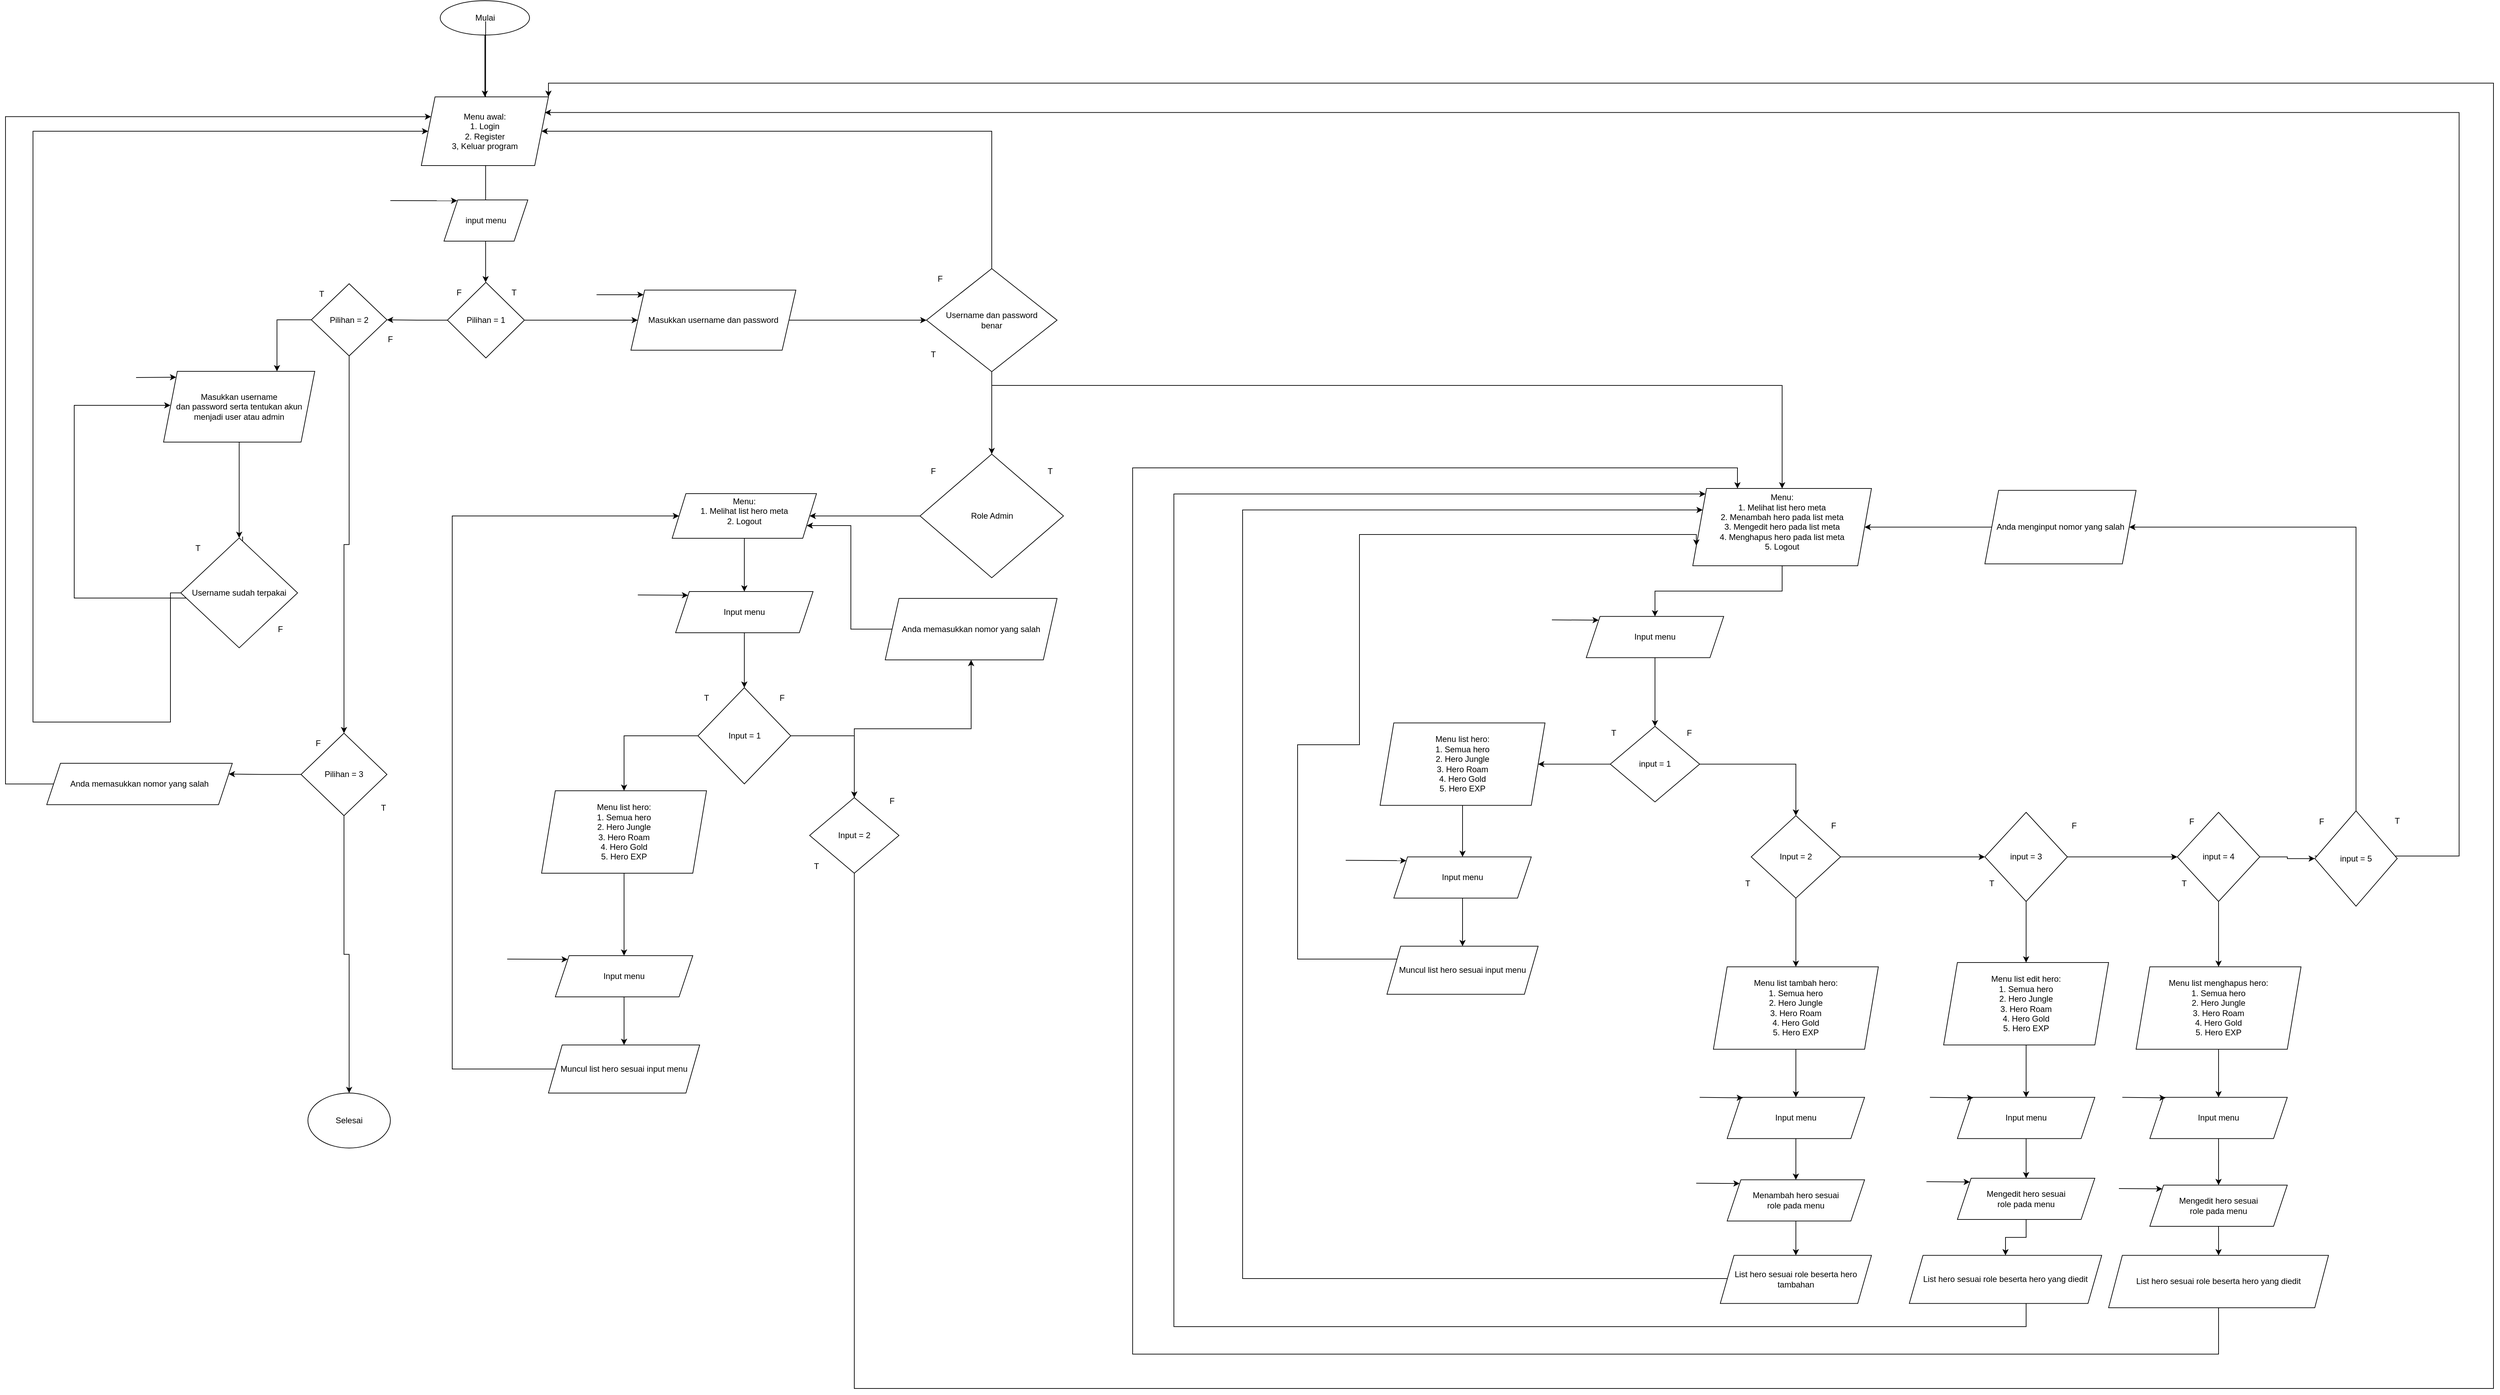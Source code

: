 <mxfile version="24.7.17">
  <diagram id="C5RBs43oDa-KdzZeNtuy" name="Page-1">
    <mxGraphModel dx="2421" dy="932" grid="1" gridSize="10" guides="1" tooltips="1" connect="1" arrows="1" fold="1" page="1" pageScale="1" pageWidth="827" pageHeight="1169" math="0" shadow="0">
      <root>
        <mxCell id="WIyWlLk6GJQsqaUBKTNV-0" />
        <mxCell id="WIyWlLk6GJQsqaUBKTNV-1" parent="WIyWlLk6GJQsqaUBKTNV-0" />
        <mxCell id="SujRIby61cQIM5RwpC2A-5" style="edgeStyle=orthogonalEdgeStyle;rounded=0;orthogonalLoop=1;jettySize=auto;html=1;entryX=0.5;entryY=0;entryDx=0;entryDy=0;" parent="WIyWlLk6GJQsqaUBKTNV-1" source="SujRIby61cQIM5RwpC2A-1" target="SujRIby61cQIM5RwpC2A-3" edge="1">
          <mxGeometry relative="1" as="geometry" />
        </mxCell>
        <mxCell id="SujRIby61cQIM5RwpC2A-1" value="Mulai" style="ellipse;whiteSpace=wrap;html=1;" parent="WIyWlLk6GJQsqaUBKTNV-1" vertex="1">
          <mxGeometry x="-37.5" y="10" width="130" height="50" as="geometry" />
        </mxCell>
        <mxCell id="SujRIby61cQIM5RwpC2A-10" style="edgeStyle=orthogonalEdgeStyle;rounded=0;orthogonalLoop=1;jettySize=auto;html=1;entryX=0.5;entryY=0;entryDx=0;entryDy=0;" parent="WIyWlLk6GJQsqaUBKTNV-1" edge="1">
          <mxGeometry relative="1" as="geometry">
            <mxPoint x="28.58" y="40" as="sourcePoint" />
            <mxPoint x="28.58" y="420" as="targetPoint" />
          </mxGeometry>
        </mxCell>
        <mxCell id="SujRIby61cQIM5RwpC2A-3" value="&lt;div&gt;&lt;span style=&quot;background-color: initial;&quot;&gt;Menu awal:&lt;/span&gt;&lt;br&gt;&lt;/div&gt;&lt;div&gt;1. Login&lt;/div&gt;&lt;div&gt;2. Register&lt;/div&gt;&lt;div&gt;3, Keluar program&lt;/div&gt;" style="shape=parallelogram;perimeter=parallelogramPerimeter;whiteSpace=wrap;html=1;fixedSize=1;" parent="WIyWlLk6GJQsqaUBKTNV-1" vertex="1">
          <mxGeometry x="-65" y="150" width="185" height="100" as="geometry" />
        </mxCell>
        <mxCell id="SujRIby61cQIM5RwpC2A-16" value="input menu" style="shape=parallelogram;perimeter=parallelogramPerimeter;whiteSpace=wrap;html=1;fixedSize=1;" parent="WIyWlLk6GJQsqaUBKTNV-1" vertex="1">
          <mxGeometry x="-32" y="300" width="122" height="60" as="geometry" />
        </mxCell>
        <mxCell id="SujRIby61cQIM5RwpC2A-17" value="" style="endArrow=classic;html=1;rounded=0;entryX=0.158;entryY=0.019;entryDx=0;entryDy=0;entryPerimeter=0;" parent="WIyWlLk6GJQsqaUBKTNV-1" target="SujRIby61cQIM5RwpC2A-16" edge="1">
          <mxGeometry width="50" height="50" relative="1" as="geometry">
            <mxPoint x="-110" y="301" as="sourcePoint" />
            <mxPoint x="-40" y="280" as="targetPoint" />
          </mxGeometry>
        </mxCell>
        <mxCell id="znclABgi2BFPKexRemwQ-11" style="edgeStyle=orthogonalEdgeStyle;rounded=0;orthogonalLoop=1;jettySize=auto;html=1;exitX=0;exitY=0.5;exitDx=0;exitDy=0;" parent="WIyWlLk6GJQsqaUBKTNV-1" source="SujRIby61cQIM5RwpC2A-18" target="SujRIby61cQIM5RwpC2A-21" edge="1">
          <mxGeometry relative="1" as="geometry" />
        </mxCell>
        <mxCell id="znclABgi2BFPKexRemwQ-14" style="edgeStyle=orthogonalEdgeStyle;rounded=0;orthogonalLoop=1;jettySize=auto;html=1;" parent="WIyWlLk6GJQsqaUBKTNV-1" source="SujRIby61cQIM5RwpC2A-18" target="znclABgi2BFPKexRemwQ-13" edge="1">
          <mxGeometry relative="1" as="geometry" />
        </mxCell>
        <mxCell id="SujRIby61cQIM5RwpC2A-18" value="Pilihan = 1" style="rhombus;whiteSpace=wrap;html=1;" parent="WIyWlLk6GJQsqaUBKTNV-1" vertex="1">
          <mxGeometry x="-27" y="420" width="112" height="110" as="geometry" />
        </mxCell>
        <mxCell id="SujRIby61cQIM5RwpC2A-19" value="T" style="text;html=1;align=center;verticalAlign=middle;whiteSpace=wrap;rounded=0;" parent="WIyWlLk6GJQsqaUBKTNV-1" vertex="1">
          <mxGeometry x="40" y="420" width="60" height="30" as="geometry" />
        </mxCell>
        <mxCell id="SujRIby61cQIM5RwpC2A-20" value="F" style="text;html=1;align=center;verticalAlign=middle;whiteSpace=wrap;rounded=0;" parent="WIyWlLk6GJQsqaUBKTNV-1" vertex="1">
          <mxGeometry x="-40" y="420" width="60" height="30" as="geometry" />
        </mxCell>
        <mxCell id="znclABgi2BFPKexRemwQ-156" style="edgeStyle=orthogonalEdgeStyle;rounded=0;orthogonalLoop=1;jettySize=auto;html=1;" parent="WIyWlLk6GJQsqaUBKTNV-1" source="f06vRgXJLZa4It2unBZa-2" target="znclABgi2BFPKexRemwQ-155" edge="1">
          <mxGeometry relative="1" as="geometry" />
        </mxCell>
        <mxCell id="f06vRgXJLZa4It2unBZa-3" style="edgeStyle=orthogonalEdgeStyle;rounded=0;orthogonalLoop=1;jettySize=auto;html=1;exitX=0;exitY=0.5;exitDx=0;exitDy=0;entryX=0.75;entryY=0;entryDx=0;entryDy=0;" parent="WIyWlLk6GJQsqaUBKTNV-1" source="SujRIby61cQIM5RwpC2A-21" target="SujRIby61cQIM5RwpC2A-24" edge="1">
          <mxGeometry relative="1" as="geometry" />
        </mxCell>
        <mxCell id="SujRIby61cQIM5RwpC2A-21" value="Pilihan = 2" style="rhombus;whiteSpace=wrap;html=1;" parent="WIyWlLk6GJQsqaUBKTNV-1" vertex="1">
          <mxGeometry x="-225" y="422" width="110" height="105" as="geometry" />
        </mxCell>
        <mxCell id="znclABgi2BFPKexRemwQ-55" style="edgeStyle=orthogonalEdgeStyle;rounded=0;orthogonalLoop=1;jettySize=auto;html=1;" parent="WIyWlLk6GJQsqaUBKTNV-1" source="SujRIby61cQIM5RwpC2A-24" target="znclABgi2BFPKexRemwQ-54" edge="1">
          <mxGeometry relative="1" as="geometry" />
        </mxCell>
        <mxCell id="SujRIby61cQIM5RwpC2A-24" value="Masukkan username&lt;div&gt;dan password serta tentukan akun menjadi user atau admin&lt;/div&gt;" style="shape=parallelogram;perimeter=parallelogramPerimeter;whiteSpace=wrap;html=1;fixedSize=1;" parent="WIyWlLk6GJQsqaUBKTNV-1" vertex="1">
          <mxGeometry x="-440" y="549.5" width="220" height="103" as="geometry" />
        </mxCell>
        <mxCell id="znclABgi2BFPKexRemwQ-1" value="" style="endArrow=classic;html=1;rounded=0;entryX=0;entryY=0;entryDx=0;entryDy=0;" parent="WIyWlLk6GJQsqaUBKTNV-1" target="SujRIby61cQIM5RwpC2A-24" edge="1">
          <mxGeometry width="50" height="50" relative="1" as="geometry">
            <mxPoint x="-480" y="558.5" as="sourcePoint" />
            <mxPoint x="-430" y="519.5" as="targetPoint" />
            <Array as="points" />
          </mxGeometry>
        </mxCell>
        <mxCell id="znclABgi2BFPKexRemwQ-23" style="edgeStyle=orthogonalEdgeStyle;rounded=0;orthogonalLoop=1;jettySize=auto;html=1;exitX=1;exitY=0.5;exitDx=0;exitDy=0;" parent="WIyWlLk6GJQsqaUBKTNV-1" source="znclABgi2BFPKexRemwQ-13" target="znclABgi2BFPKexRemwQ-22" edge="1">
          <mxGeometry relative="1" as="geometry">
            <mxPoint x="590.0" y="474.778" as="targetPoint" />
          </mxGeometry>
        </mxCell>
        <mxCell id="znclABgi2BFPKexRemwQ-13" value="Masukkan username dan password" style="shape=parallelogram;perimeter=parallelogramPerimeter;whiteSpace=wrap;html=1;fixedSize=1;" parent="WIyWlLk6GJQsqaUBKTNV-1" vertex="1">
          <mxGeometry x="240" y="431.25" width="240" height="87.5" as="geometry" />
        </mxCell>
        <mxCell id="znclABgi2BFPKexRemwQ-15" value="" style="endArrow=classic;html=1;rounded=0;entryX=0;entryY=0;entryDx=0;entryDy=0;" parent="WIyWlLk6GJQsqaUBKTNV-1" target="znclABgi2BFPKexRemwQ-13" edge="1">
          <mxGeometry width="50" height="50" relative="1" as="geometry">
            <mxPoint x="190" y="438" as="sourcePoint" />
            <mxPoint x="150" y="390" as="targetPoint" />
          </mxGeometry>
        </mxCell>
        <mxCell id="znclABgi2BFPKexRemwQ-26" style="edgeStyle=orthogonalEdgeStyle;rounded=0;orthogonalLoop=1;jettySize=auto;html=1;entryX=1;entryY=0.5;entryDx=0;entryDy=0;" parent="WIyWlLk6GJQsqaUBKTNV-1" source="znclABgi2BFPKexRemwQ-22" target="SujRIby61cQIM5RwpC2A-3" edge="1">
          <mxGeometry relative="1" as="geometry">
            <Array as="points">
              <mxPoint x="765" y="200" />
            </Array>
          </mxGeometry>
        </mxCell>
        <mxCell id="znclABgi2BFPKexRemwQ-28" style="edgeStyle=orthogonalEdgeStyle;rounded=0;orthogonalLoop=1;jettySize=auto;html=1;exitX=0.5;exitY=1;exitDx=0;exitDy=0;" parent="WIyWlLk6GJQsqaUBKTNV-1" source="znclABgi2BFPKexRemwQ-22" target="znclABgi2BFPKexRemwQ-27" edge="1">
          <mxGeometry relative="1" as="geometry" />
        </mxCell>
        <mxCell id="znclABgi2BFPKexRemwQ-22" value="Username dan password&lt;div&gt;benar&lt;/div&gt;" style="rhombus;whiteSpace=wrap;html=1;" parent="WIyWlLk6GJQsqaUBKTNV-1" vertex="1">
          <mxGeometry x="670" y="400" width="190" height="150" as="geometry" />
        </mxCell>
        <mxCell id="znclABgi2BFPKexRemwQ-24" value="T" style="text;html=1;align=center;verticalAlign=middle;whiteSpace=wrap;rounded=0;" parent="WIyWlLk6GJQsqaUBKTNV-1" vertex="1">
          <mxGeometry x="650" y="510" width="60" height="30" as="geometry" />
        </mxCell>
        <mxCell id="znclABgi2BFPKexRemwQ-25" value="F" style="text;html=1;align=center;verticalAlign=middle;whiteSpace=wrap;rounded=0;" parent="WIyWlLk6GJQsqaUBKTNV-1" vertex="1">
          <mxGeometry x="660" y="400" width="60" height="30" as="geometry" />
        </mxCell>
        <mxCell id="znclABgi2BFPKexRemwQ-32" style="edgeStyle=orthogonalEdgeStyle;rounded=0;orthogonalLoop=1;jettySize=auto;html=1;exitX=0;exitY=0.5;exitDx=0;exitDy=0;entryX=1;entryY=0.5;entryDx=0;entryDy=0;" parent="WIyWlLk6GJQsqaUBKTNV-1" source="znclABgi2BFPKexRemwQ-27" target="znclABgi2BFPKexRemwQ-31" edge="1">
          <mxGeometry relative="1" as="geometry" />
        </mxCell>
        <mxCell id="znclABgi2BFPKexRemwQ-108" style="edgeStyle=orthogonalEdgeStyle;rounded=0;orthogonalLoop=1;jettySize=auto;html=1;entryX=0.5;entryY=0;entryDx=0;entryDy=0;" parent="WIyWlLk6GJQsqaUBKTNV-1" source="znclABgi2BFPKexRemwQ-27" target="znclABgi2BFPKexRemwQ-68" edge="1">
          <mxGeometry relative="1" as="geometry">
            <Array as="points">
              <mxPoint x="870" y="570" />
              <mxPoint x="1565" y="570" />
            </Array>
          </mxGeometry>
        </mxCell>
        <mxCell id="znclABgi2BFPKexRemwQ-27" value="Role Admin" style="rhombus;whiteSpace=wrap;html=1;" parent="WIyWlLk6GJQsqaUBKTNV-1" vertex="1">
          <mxGeometry x="660.63" y="670" width="208.75" height="180" as="geometry" />
        </mxCell>
        <mxCell id="znclABgi2BFPKexRemwQ-29" value="T" style="text;html=1;align=center;verticalAlign=middle;whiteSpace=wrap;rounded=0;" parent="WIyWlLk6GJQsqaUBKTNV-1" vertex="1">
          <mxGeometry x="820" y="680" width="60" height="30" as="geometry" />
        </mxCell>
        <mxCell id="znclABgi2BFPKexRemwQ-30" value="F" style="text;html=1;align=center;verticalAlign=middle;whiteSpace=wrap;rounded=0;" parent="WIyWlLk6GJQsqaUBKTNV-1" vertex="1">
          <mxGeometry x="650" y="680" width="60" height="30" as="geometry" />
        </mxCell>
        <mxCell id="znclABgi2BFPKexRemwQ-34" style="edgeStyle=orthogonalEdgeStyle;rounded=0;orthogonalLoop=1;jettySize=auto;html=1;exitX=0.5;exitY=1;exitDx=0;exitDy=0;entryX=0.5;entryY=0;entryDx=0;entryDy=0;" parent="WIyWlLk6GJQsqaUBKTNV-1" source="znclABgi2BFPKexRemwQ-31" target="znclABgi2BFPKexRemwQ-33" edge="1">
          <mxGeometry relative="1" as="geometry" />
        </mxCell>
        <mxCell id="znclABgi2BFPKexRemwQ-31" value="Menu:&lt;div&gt;1. Melihat list hero meta&lt;/div&gt;&lt;div&gt;2. Logout&lt;/div&gt;&lt;div&gt;&lt;br&gt;&lt;/div&gt;" style="shape=parallelogram;perimeter=parallelogramPerimeter;whiteSpace=wrap;html=1;fixedSize=1;" parent="WIyWlLk6GJQsqaUBKTNV-1" vertex="1">
          <mxGeometry x="300" y="727.5" width="210" height="65" as="geometry" />
        </mxCell>
        <mxCell id="znclABgi2BFPKexRemwQ-38" style="edgeStyle=orthogonalEdgeStyle;rounded=0;orthogonalLoop=1;jettySize=auto;html=1;exitX=0.5;exitY=1;exitDx=0;exitDy=0;entryX=0.5;entryY=0;entryDx=0;entryDy=0;" parent="WIyWlLk6GJQsqaUBKTNV-1" source="znclABgi2BFPKexRemwQ-33" target="znclABgi2BFPKexRemwQ-37" edge="1">
          <mxGeometry relative="1" as="geometry" />
        </mxCell>
        <mxCell id="znclABgi2BFPKexRemwQ-33" value="Input menu" style="shape=parallelogram;perimeter=parallelogramPerimeter;whiteSpace=wrap;html=1;fixedSize=1;" parent="WIyWlLk6GJQsqaUBKTNV-1" vertex="1">
          <mxGeometry x="305" y="870" width="200" height="60" as="geometry" />
        </mxCell>
        <mxCell id="znclABgi2BFPKexRemwQ-35" style="edgeStyle=orthogonalEdgeStyle;rounded=0;orthogonalLoop=1;jettySize=auto;html=1;exitX=0.5;exitY=1;exitDx=0;exitDy=0;" parent="WIyWlLk6GJQsqaUBKTNV-1" source="znclABgi2BFPKexRemwQ-31" target="znclABgi2BFPKexRemwQ-31" edge="1">
          <mxGeometry relative="1" as="geometry" />
        </mxCell>
        <mxCell id="znclABgi2BFPKexRemwQ-36" value="" style="endArrow=classic;html=1;rounded=0;entryX=0;entryY=0;entryDx=0;entryDy=0;" parent="WIyWlLk6GJQsqaUBKTNV-1" target="znclABgi2BFPKexRemwQ-33" edge="1">
          <mxGeometry width="50" height="50" relative="1" as="geometry">
            <mxPoint x="250" y="875" as="sourcePoint" />
            <mxPoint x="200" y="870" as="targetPoint" />
          </mxGeometry>
        </mxCell>
        <mxCell id="znclABgi2BFPKexRemwQ-40" style="edgeStyle=orthogonalEdgeStyle;rounded=0;orthogonalLoop=1;jettySize=auto;html=1;exitX=0;exitY=0.5;exitDx=0;exitDy=0;entryX=0.5;entryY=0;entryDx=0;entryDy=0;" parent="WIyWlLk6GJQsqaUBKTNV-1" source="znclABgi2BFPKexRemwQ-37" target="znclABgi2BFPKexRemwQ-39" edge="1">
          <mxGeometry relative="1" as="geometry" />
        </mxCell>
        <mxCell id="znclABgi2BFPKexRemwQ-51" style="edgeStyle=orthogonalEdgeStyle;rounded=0;orthogonalLoop=1;jettySize=auto;html=1;" parent="WIyWlLk6GJQsqaUBKTNV-1" source="znclABgi2BFPKexRemwQ-37" target="znclABgi2BFPKexRemwQ-50" edge="1">
          <mxGeometry relative="1" as="geometry" />
        </mxCell>
        <mxCell id="znclABgi2BFPKexRemwQ-37" value="Input = 1" style="rhombus;whiteSpace=wrap;html=1;" parent="WIyWlLk6GJQsqaUBKTNV-1" vertex="1">
          <mxGeometry x="337.5" y="1010" width="135" height="140" as="geometry" />
        </mxCell>
        <mxCell id="znclABgi2BFPKexRemwQ-43" style="edgeStyle=orthogonalEdgeStyle;rounded=0;orthogonalLoop=1;jettySize=auto;html=1;entryX=0.5;entryY=0;entryDx=0;entryDy=0;" parent="WIyWlLk6GJQsqaUBKTNV-1" source="znclABgi2BFPKexRemwQ-39" target="znclABgi2BFPKexRemwQ-41" edge="1">
          <mxGeometry relative="1" as="geometry" />
        </mxCell>
        <mxCell id="znclABgi2BFPKexRemwQ-39" value="Menu list hero:&lt;br&gt;1. Semua hero&lt;div&gt;2. Hero Jungle&lt;/div&gt;&lt;div&gt;3. Hero Roam&lt;/div&gt;&lt;div&gt;4. Hero Gold&lt;/div&gt;&lt;div&gt;5. Hero EXP&lt;/div&gt;" style="shape=parallelogram;perimeter=parallelogramPerimeter;whiteSpace=wrap;html=1;fixedSize=1;" parent="WIyWlLk6GJQsqaUBKTNV-1" vertex="1">
          <mxGeometry x="110" y="1160" width="240" height="120" as="geometry" />
        </mxCell>
        <mxCell id="znclABgi2BFPKexRemwQ-45" style="edgeStyle=orthogonalEdgeStyle;rounded=0;orthogonalLoop=1;jettySize=auto;html=1;entryX=0.5;entryY=0;entryDx=0;entryDy=0;" parent="WIyWlLk6GJQsqaUBKTNV-1" source="znclABgi2BFPKexRemwQ-41" target="znclABgi2BFPKexRemwQ-44" edge="1">
          <mxGeometry relative="1" as="geometry" />
        </mxCell>
        <mxCell id="znclABgi2BFPKexRemwQ-41" value="Input menu" style="shape=parallelogram;perimeter=parallelogramPerimeter;whiteSpace=wrap;html=1;fixedSize=1;" parent="WIyWlLk6GJQsqaUBKTNV-1" vertex="1">
          <mxGeometry x="130" y="1400" width="200" height="60" as="geometry" />
        </mxCell>
        <mxCell id="znclABgi2BFPKexRemwQ-42" value="" style="endArrow=classic;html=1;rounded=0;entryX=0;entryY=0;entryDx=0;entryDy=0;" parent="WIyWlLk6GJQsqaUBKTNV-1" target="znclABgi2BFPKexRemwQ-41" edge="1">
          <mxGeometry width="50" height="50" relative="1" as="geometry">
            <mxPoint x="60" y="1405" as="sourcePoint" />
            <mxPoint x="10" y="1400" as="targetPoint" />
          </mxGeometry>
        </mxCell>
        <mxCell id="znclABgi2BFPKexRemwQ-46" style="edgeStyle=orthogonalEdgeStyle;rounded=0;orthogonalLoop=1;jettySize=auto;html=1;entryX=0;entryY=0.5;entryDx=0;entryDy=0;" parent="WIyWlLk6GJQsqaUBKTNV-1" source="znclABgi2BFPKexRemwQ-44" target="znclABgi2BFPKexRemwQ-31" edge="1">
          <mxGeometry relative="1" as="geometry">
            <Array as="points">
              <mxPoint x="-20" y="1565" />
              <mxPoint x="-20" y="760" />
            </Array>
          </mxGeometry>
        </mxCell>
        <mxCell id="znclABgi2BFPKexRemwQ-44" value="Muncul list hero sesuai input menu" style="shape=parallelogram;perimeter=parallelogramPerimeter;whiteSpace=wrap;html=1;fixedSize=1;" parent="WIyWlLk6GJQsqaUBKTNV-1" vertex="1">
          <mxGeometry x="120" y="1530" width="220" height="70" as="geometry" />
        </mxCell>
        <mxCell id="znclABgi2BFPKexRemwQ-47" value="F" style="text;html=1;align=center;verticalAlign=middle;whiteSpace=wrap;rounded=0;" parent="WIyWlLk6GJQsqaUBKTNV-1" vertex="1">
          <mxGeometry x="-140" y="488.25" width="60" height="30" as="geometry" />
        </mxCell>
        <mxCell id="znclABgi2BFPKexRemwQ-49" value="T" style="text;html=1;align=center;verticalAlign=middle;whiteSpace=wrap;rounded=0;" parent="WIyWlLk6GJQsqaUBKTNV-1" vertex="1">
          <mxGeometry x="-240" y="422" width="60" height="30" as="geometry" />
        </mxCell>
        <mxCell id="znclABgi2BFPKexRemwQ-65" style="edgeStyle=orthogonalEdgeStyle;rounded=0;orthogonalLoop=1;jettySize=auto;html=1;entryX=0.5;entryY=1;entryDx=0;entryDy=0;" parent="WIyWlLk6GJQsqaUBKTNV-1" source="znclABgi2BFPKexRemwQ-50" target="znclABgi2BFPKexRemwQ-64" edge="1">
          <mxGeometry relative="1" as="geometry" />
        </mxCell>
        <mxCell id="f06vRgXJLZa4It2unBZa-1" style="edgeStyle=orthogonalEdgeStyle;rounded=0;orthogonalLoop=1;jettySize=auto;html=1;entryX=1;entryY=0;entryDx=0;entryDy=0;" parent="WIyWlLk6GJQsqaUBKTNV-1" source="znclABgi2BFPKexRemwQ-50" target="SujRIby61cQIM5RwpC2A-3" edge="1">
          <mxGeometry relative="1" as="geometry">
            <Array as="points">
              <mxPoint x="565" y="2030" />
              <mxPoint x="2950" y="2030" />
              <mxPoint x="2950" y="130" />
              <mxPoint x="120" y="130" />
            </Array>
          </mxGeometry>
        </mxCell>
        <mxCell id="znclABgi2BFPKexRemwQ-50" value="Input = 2" style="rhombus;whiteSpace=wrap;html=1;" parent="WIyWlLk6GJQsqaUBKTNV-1" vertex="1">
          <mxGeometry x="500" y="1170" width="130" height="110" as="geometry" />
        </mxCell>
        <mxCell id="znclABgi2BFPKexRemwQ-52" value="F" style="text;html=1;align=center;verticalAlign=middle;whiteSpace=wrap;rounded=0;" parent="WIyWlLk6GJQsqaUBKTNV-1" vertex="1">
          <mxGeometry x="430" y="1010" width="60" height="30" as="geometry" />
        </mxCell>
        <mxCell id="znclABgi2BFPKexRemwQ-53" value="T" style="text;html=1;align=center;verticalAlign=middle;whiteSpace=wrap;rounded=0;" parent="WIyWlLk6GJQsqaUBKTNV-1" vertex="1">
          <mxGeometry x="320" y="1010" width="60" height="30" as="geometry" />
        </mxCell>
        <mxCell id="znclABgi2BFPKexRemwQ-58" style="edgeStyle=orthogonalEdgeStyle;rounded=0;orthogonalLoop=1;jettySize=auto;html=1;entryX=0;entryY=0.5;entryDx=0;entryDy=0;" parent="WIyWlLk6GJQsqaUBKTNV-1" edge="1">
          <mxGeometry relative="1" as="geometry">
            <mxPoint x="-325.0" y="790.0" as="sourcePoint" />
            <mxPoint x="-430" y="599" as="targetPoint" />
            <Array as="points">
              <mxPoint x="-325" y="879.5" />
              <mxPoint x="-570" y="879.5" />
              <mxPoint x="-570" y="599.5" />
            </Array>
          </mxGeometry>
        </mxCell>
        <mxCell id="znclABgi2BFPKexRemwQ-62" style="edgeStyle=orthogonalEdgeStyle;rounded=0;orthogonalLoop=1;jettySize=auto;html=1;entryX=0;entryY=0.5;entryDx=0;entryDy=0;" parent="WIyWlLk6GJQsqaUBKTNV-1" source="znclABgi2BFPKexRemwQ-54" target="SujRIby61cQIM5RwpC2A-3" edge="1">
          <mxGeometry relative="1" as="geometry">
            <Array as="points">
              <mxPoint x="-430" y="872" />
              <mxPoint x="-430" y="1060" />
              <mxPoint x="-630" y="1060" />
              <mxPoint x="-630" y="200" />
            </Array>
          </mxGeometry>
        </mxCell>
        <mxCell id="znclABgi2BFPKexRemwQ-54" value="Username sudah terpakai" style="rhombus;whiteSpace=wrap;html=1;" parent="WIyWlLk6GJQsqaUBKTNV-1" vertex="1">
          <mxGeometry x="-415" y="792" width="170" height="160" as="geometry" />
        </mxCell>
        <mxCell id="znclABgi2BFPKexRemwQ-56" value="F" style="text;html=1;align=center;verticalAlign=middle;whiteSpace=wrap;rounded=0;" parent="WIyWlLk6GJQsqaUBKTNV-1" vertex="1">
          <mxGeometry x="-300" y="909.5" width="60" height="30" as="geometry" />
        </mxCell>
        <mxCell id="znclABgi2BFPKexRemwQ-57" value="T" style="text;html=1;align=center;verticalAlign=middle;whiteSpace=wrap;rounded=0;" parent="WIyWlLk6GJQsqaUBKTNV-1" vertex="1">
          <mxGeometry x="-420" y="792" width="60" height="30" as="geometry" />
        </mxCell>
        <mxCell id="znclABgi2BFPKexRemwQ-63" value="F" style="text;html=1;align=center;verticalAlign=middle;whiteSpace=wrap;rounded=0;" parent="WIyWlLk6GJQsqaUBKTNV-1" vertex="1">
          <mxGeometry x="590" y="1160" width="60" height="30" as="geometry" />
        </mxCell>
        <mxCell id="znclABgi2BFPKexRemwQ-67" style="edgeStyle=orthogonalEdgeStyle;rounded=0;orthogonalLoop=1;jettySize=auto;html=1;entryX=1;entryY=0.75;entryDx=0;entryDy=0;" parent="WIyWlLk6GJQsqaUBKTNV-1" source="znclABgi2BFPKexRemwQ-64" target="znclABgi2BFPKexRemwQ-31" edge="1">
          <mxGeometry relative="1" as="geometry">
            <Array as="points">
              <mxPoint x="560" y="925" />
              <mxPoint x="560" y="774" />
            </Array>
          </mxGeometry>
        </mxCell>
        <mxCell id="znclABgi2BFPKexRemwQ-64" value="Anda memasukkan nomor yang salah" style="shape=parallelogram;perimeter=parallelogramPerimeter;whiteSpace=wrap;html=1;fixedSize=1;" parent="WIyWlLk6GJQsqaUBKTNV-1" vertex="1">
          <mxGeometry x="610" y="880" width="250" height="89.5" as="geometry" />
        </mxCell>
        <mxCell id="znclABgi2BFPKexRemwQ-74" style="edgeStyle=orthogonalEdgeStyle;rounded=0;orthogonalLoop=1;jettySize=auto;html=1;" parent="WIyWlLk6GJQsqaUBKTNV-1" source="znclABgi2BFPKexRemwQ-68" target="znclABgi2BFPKexRemwQ-72" edge="1">
          <mxGeometry relative="1" as="geometry" />
        </mxCell>
        <mxCell id="znclABgi2BFPKexRemwQ-68" value="Menu:&lt;div&gt;1. Melihat list hero meta&lt;/div&gt;&lt;div&gt;2. Menambah hero pada list meta&lt;/div&gt;&lt;div&gt;3. Mengedit hero pada list meta&lt;/div&gt;&lt;div&gt;4. Menghapus hero pada list meta&lt;/div&gt;&lt;div&gt;5. Logout&lt;/div&gt;&lt;div&gt;&lt;br&gt;&lt;/div&gt;" style="shape=parallelogram;perimeter=parallelogramPerimeter;whiteSpace=wrap;html=1;fixedSize=1;" parent="WIyWlLk6GJQsqaUBKTNV-1" vertex="1">
          <mxGeometry x="1785" y="720" width="260" height="112.5" as="geometry" />
        </mxCell>
        <mxCell id="znclABgi2BFPKexRemwQ-76" style="edgeStyle=orthogonalEdgeStyle;rounded=0;orthogonalLoop=1;jettySize=auto;html=1;entryX=0.5;entryY=0;entryDx=0;entryDy=0;" parent="WIyWlLk6GJQsqaUBKTNV-1" source="znclABgi2BFPKexRemwQ-72" target="znclABgi2BFPKexRemwQ-75" edge="1">
          <mxGeometry relative="1" as="geometry" />
        </mxCell>
        <mxCell id="znclABgi2BFPKexRemwQ-72" value="Input menu" style="shape=parallelogram;perimeter=parallelogramPerimeter;whiteSpace=wrap;html=1;fixedSize=1;" parent="WIyWlLk6GJQsqaUBKTNV-1" vertex="1">
          <mxGeometry x="1630" y="906.25" width="200" height="60" as="geometry" />
        </mxCell>
        <mxCell id="znclABgi2BFPKexRemwQ-73" value="" style="endArrow=classic;html=1;rounded=0;entryX=0;entryY=0;entryDx=0;entryDy=0;" parent="WIyWlLk6GJQsqaUBKTNV-1" target="znclABgi2BFPKexRemwQ-72" edge="1">
          <mxGeometry width="50" height="50" relative="1" as="geometry">
            <mxPoint x="1580" y="911.25" as="sourcePoint" />
            <mxPoint x="1530" y="895.75" as="targetPoint" />
          </mxGeometry>
        </mxCell>
        <mxCell id="znclABgi2BFPKexRemwQ-78" style="edgeStyle=orthogonalEdgeStyle;rounded=0;orthogonalLoop=1;jettySize=auto;html=1;entryX=1;entryY=0.5;entryDx=0;entryDy=0;" parent="WIyWlLk6GJQsqaUBKTNV-1" source="znclABgi2BFPKexRemwQ-75" target="znclABgi2BFPKexRemwQ-77" edge="1">
          <mxGeometry relative="1" as="geometry" />
        </mxCell>
        <mxCell id="znclABgi2BFPKexRemwQ-95" style="edgeStyle=orthogonalEdgeStyle;rounded=0;orthogonalLoop=1;jettySize=auto;html=1;" parent="WIyWlLk6GJQsqaUBKTNV-1" source="znclABgi2BFPKexRemwQ-75" target="znclABgi2BFPKexRemwQ-94" edge="1">
          <mxGeometry relative="1" as="geometry" />
        </mxCell>
        <mxCell id="znclABgi2BFPKexRemwQ-75" value="input = 1" style="rhombus;whiteSpace=wrap;html=1;" parent="WIyWlLk6GJQsqaUBKTNV-1" vertex="1">
          <mxGeometry x="1665" y="1066.25" width="130" height="110" as="geometry" />
        </mxCell>
        <mxCell id="znclABgi2BFPKexRemwQ-87" style="edgeStyle=orthogonalEdgeStyle;rounded=0;orthogonalLoop=1;jettySize=auto;html=1;entryX=0.5;entryY=0;entryDx=0;entryDy=0;" parent="WIyWlLk6GJQsqaUBKTNV-1" source="znclABgi2BFPKexRemwQ-77" target="znclABgi2BFPKexRemwQ-84" edge="1">
          <mxGeometry relative="1" as="geometry" />
        </mxCell>
        <mxCell id="znclABgi2BFPKexRemwQ-77" value="Menu list hero:&lt;br&gt;1. Semua hero&lt;div&gt;2. Hero Jungle&lt;/div&gt;&lt;div&gt;3. Hero Roam&lt;/div&gt;&lt;div&gt;4. Hero Gold&lt;/div&gt;&lt;div&gt;5. Hero EXP&lt;/div&gt;" style="shape=parallelogram;perimeter=parallelogramPerimeter;whiteSpace=wrap;html=1;fixedSize=1;" parent="WIyWlLk6GJQsqaUBKTNV-1" vertex="1">
          <mxGeometry x="1330" y="1061.25" width="240" height="120" as="geometry" />
        </mxCell>
        <mxCell id="znclABgi2BFPKexRemwQ-83" style="edgeStyle=orthogonalEdgeStyle;rounded=0;orthogonalLoop=1;jettySize=auto;html=1;entryX=0.5;entryY=0;entryDx=0;entryDy=0;" parent="WIyWlLk6GJQsqaUBKTNV-1" source="znclABgi2BFPKexRemwQ-84" target="znclABgi2BFPKexRemwQ-86" edge="1">
          <mxGeometry relative="1" as="geometry" />
        </mxCell>
        <mxCell id="znclABgi2BFPKexRemwQ-84" value="Input menu" style="shape=parallelogram;perimeter=parallelogramPerimeter;whiteSpace=wrap;html=1;fixedSize=1;" parent="WIyWlLk6GJQsqaUBKTNV-1" vertex="1">
          <mxGeometry x="1350" y="1256.25" width="200" height="60" as="geometry" />
        </mxCell>
        <mxCell id="znclABgi2BFPKexRemwQ-85" value="" style="endArrow=classic;html=1;rounded=0;entryX=0;entryY=0;entryDx=0;entryDy=0;" parent="WIyWlLk6GJQsqaUBKTNV-1" target="znclABgi2BFPKexRemwQ-84" edge="1">
          <mxGeometry width="50" height="50" relative="1" as="geometry">
            <mxPoint x="1280" y="1261.25" as="sourcePoint" />
            <mxPoint x="1230" y="1256.25" as="targetPoint" />
          </mxGeometry>
        </mxCell>
        <mxCell id="znclABgi2BFPKexRemwQ-90" style="edgeStyle=orthogonalEdgeStyle;rounded=0;orthogonalLoop=1;jettySize=auto;html=1;entryX=0;entryY=0.75;entryDx=0;entryDy=0;" parent="WIyWlLk6GJQsqaUBKTNV-1" source="znclABgi2BFPKexRemwQ-86" target="znclABgi2BFPKexRemwQ-68" edge="1">
          <mxGeometry relative="1" as="geometry">
            <Array as="points">
              <mxPoint x="1210" y="1405" />
              <mxPoint x="1210" y="1093" />
              <mxPoint x="1300" y="1093" />
              <mxPoint x="1300" y="787" />
              <mxPoint x="1790" y="787" />
            </Array>
          </mxGeometry>
        </mxCell>
        <mxCell id="znclABgi2BFPKexRemwQ-86" value="Muncul list hero sesuai input menu" style="shape=parallelogram;perimeter=parallelogramPerimeter;whiteSpace=wrap;html=1;fixedSize=1;" parent="WIyWlLk6GJQsqaUBKTNV-1" vertex="1">
          <mxGeometry x="1340" y="1386.25" width="220" height="70" as="geometry" />
        </mxCell>
        <mxCell id="znclABgi2BFPKexRemwQ-91" value="T" style="text;html=1;align=center;verticalAlign=middle;whiteSpace=wrap;rounded=0;" parent="WIyWlLk6GJQsqaUBKTNV-1" vertex="1">
          <mxGeometry x="480" y="1255" width="60" height="30" as="geometry" />
        </mxCell>
        <mxCell id="znclABgi2BFPKexRemwQ-92" value="F" style="text;html=1;align=center;verticalAlign=middle;whiteSpace=wrap;rounded=0;" parent="WIyWlLk6GJQsqaUBKTNV-1" vertex="1">
          <mxGeometry x="1750" y="1061.25" width="60" height="30" as="geometry" />
        </mxCell>
        <mxCell id="znclABgi2BFPKexRemwQ-93" value="T" style="text;html=1;align=center;verticalAlign=middle;whiteSpace=wrap;rounded=0;" parent="WIyWlLk6GJQsqaUBKTNV-1" vertex="1">
          <mxGeometry x="1835" y="1280" width="60" height="30" as="geometry" />
        </mxCell>
        <mxCell id="znclABgi2BFPKexRemwQ-97" style="edgeStyle=orthogonalEdgeStyle;rounded=0;orthogonalLoop=1;jettySize=auto;html=1;entryX=0.5;entryY=0;entryDx=0;entryDy=0;" parent="WIyWlLk6GJQsqaUBKTNV-1" source="znclABgi2BFPKexRemwQ-94" target="znclABgi2BFPKexRemwQ-96" edge="1">
          <mxGeometry relative="1" as="geometry" />
        </mxCell>
        <mxCell id="znclABgi2BFPKexRemwQ-118" style="edgeStyle=orthogonalEdgeStyle;rounded=0;orthogonalLoop=1;jettySize=auto;html=1;entryX=0;entryY=0.5;entryDx=0;entryDy=0;" parent="WIyWlLk6GJQsqaUBKTNV-1" source="znclABgi2BFPKexRemwQ-94" target="znclABgi2BFPKexRemwQ-117" edge="1">
          <mxGeometry relative="1" as="geometry" />
        </mxCell>
        <mxCell id="znclABgi2BFPKexRemwQ-94" value="Input = 2" style="rhombus;whiteSpace=wrap;html=1;" parent="WIyWlLk6GJQsqaUBKTNV-1" vertex="1">
          <mxGeometry x="1870" y="1196.25" width="130" height="120" as="geometry" />
        </mxCell>
        <mxCell id="znclABgi2BFPKexRemwQ-99" style="edgeStyle=orthogonalEdgeStyle;rounded=0;orthogonalLoop=1;jettySize=auto;html=1;entryX=0.5;entryY=0;entryDx=0;entryDy=0;" parent="WIyWlLk6GJQsqaUBKTNV-1" source="znclABgi2BFPKexRemwQ-96" target="znclABgi2BFPKexRemwQ-98" edge="1">
          <mxGeometry relative="1" as="geometry" />
        </mxCell>
        <mxCell id="znclABgi2BFPKexRemwQ-96" value="Menu list tambah hero:&lt;br&gt;1. Semua hero&lt;div&gt;2. Hero Jungle&lt;/div&gt;&lt;div&gt;3. Hero Roam&lt;/div&gt;&lt;div&gt;4. Hero Gold&lt;/div&gt;&lt;div&gt;5. Hero EXP&lt;/div&gt;" style="shape=parallelogram;perimeter=parallelogramPerimeter;whiteSpace=wrap;html=1;fixedSize=1;" parent="WIyWlLk6GJQsqaUBKTNV-1" vertex="1">
          <mxGeometry x="1815" y="1416.25" width="240" height="120" as="geometry" />
        </mxCell>
        <mxCell id="znclABgi2BFPKexRemwQ-101" style="edgeStyle=orthogonalEdgeStyle;rounded=0;orthogonalLoop=1;jettySize=auto;html=1;entryX=0.5;entryY=0;entryDx=0;entryDy=0;" parent="WIyWlLk6GJQsqaUBKTNV-1" source="znclABgi2BFPKexRemwQ-98" target="znclABgi2BFPKexRemwQ-100" edge="1">
          <mxGeometry relative="1" as="geometry" />
        </mxCell>
        <mxCell id="znclABgi2BFPKexRemwQ-98" value="Input menu" style="shape=parallelogram;perimeter=parallelogramPerimeter;whiteSpace=wrap;html=1;fixedSize=1;" parent="WIyWlLk6GJQsqaUBKTNV-1" vertex="1">
          <mxGeometry x="1835" y="1606.25" width="200" height="60" as="geometry" />
        </mxCell>
        <mxCell id="znclABgi2BFPKexRemwQ-107" style="edgeStyle=orthogonalEdgeStyle;rounded=0;orthogonalLoop=1;jettySize=auto;html=1;entryX=0.5;entryY=0;entryDx=0;entryDy=0;" parent="WIyWlLk6GJQsqaUBKTNV-1" source="znclABgi2BFPKexRemwQ-100" target="znclABgi2BFPKexRemwQ-106" edge="1">
          <mxGeometry relative="1" as="geometry" />
        </mxCell>
        <mxCell id="znclABgi2BFPKexRemwQ-100" value="Menambah hero sesuai&lt;div&gt;role pada menu&lt;/div&gt;" style="shape=parallelogram;perimeter=parallelogramPerimeter;whiteSpace=wrap;html=1;fixedSize=1;" parent="WIyWlLk6GJQsqaUBKTNV-1" vertex="1">
          <mxGeometry x="1835" y="1726.25" width="200" height="60" as="geometry" />
        </mxCell>
        <mxCell id="znclABgi2BFPKexRemwQ-105" value="" style="endArrow=classic;html=1;rounded=0;entryX=0;entryY=0;entryDx=0;entryDy=0;" parent="WIyWlLk6GJQsqaUBKTNV-1" target="znclABgi2BFPKexRemwQ-100" edge="1">
          <mxGeometry width="50" height="50" relative="1" as="geometry">
            <mxPoint x="1790" y="1731.25" as="sourcePoint" />
            <mxPoint x="2000" y="1586.25" as="targetPoint" />
          </mxGeometry>
        </mxCell>
        <mxCell id="znclABgi2BFPKexRemwQ-111" style="edgeStyle=orthogonalEdgeStyle;rounded=0;orthogonalLoop=1;jettySize=auto;html=1;entryX=0;entryY=0.25;entryDx=0;entryDy=0;exitX=0;exitY=0.5;exitDx=0;exitDy=0;" parent="WIyWlLk6GJQsqaUBKTNV-1" source="znclABgi2BFPKexRemwQ-106" target="znclABgi2BFPKexRemwQ-68" edge="1">
          <mxGeometry relative="1" as="geometry">
            <mxPoint x="1700" y="1870" as="sourcePoint" />
            <Array as="points">
              <mxPoint x="1130" y="1870" />
              <mxPoint x="1130" y="751" />
            </Array>
          </mxGeometry>
        </mxCell>
        <mxCell id="znclABgi2BFPKexRemwQ-106" value="List hero sesuai role beserta hero tambahan" style="shape=parallelogram;perimeter=parallelogramPerimeter;whiteSpace=wrap;html=1;fixedSize=1;" parent="WIyWlLk6GJQsqaUBKTNV-1" vertex="1">
          <mxGeometry x="1825" y="1836.25" width="220" height="70" as="geometry" />
        </mxCell>
        <mxCell id="znclABgi2BFPKexRemwQ-112" value="T" style="text;html=1;align=center;verticalAlign=middle;whiteSpace=wrap;rounded=0;" parent="WIyWlLk6GJQsqaUBKTNV-1" vertex="1">
          <mxGeometry x="1640" y="1061.25" width="60" height="30" as="geometry" />
        </mxCell>
        <mxCell id="znclABgi2BFPKexRemwQ-113" value="F" style="text;html=1;align=center;verticalAlign=middle;whiteSpace=wrap;rounded=0;" parent="WIyWlLk6GJQsqaUBKTNV-1" vertex="1">
          <mxGeometry x="1960" y="1196.25" width="60" height="30" as="geometry" />
        </mxCell>
        <mxCell id="znclABgi2BFPKexRemwQ-120" style="edgeStyle=orthogonalEdgeStyle;rounded=0;orthogonalLoop=1;jettySize=auto;html=1;entryX=0.5;entryY=0;entryDx=0;entryDy=0;" parent="WIyWlLk6GJQsqaUBKTNV-1" source="znclABgi2BFPKexRemwQ-117" target="znclABgi2BFPKexRemwQ-119" edge="1">
          <mxGeometry relative="1" as="geometry" />
        </mxCell>
        <mxCell id="znclABgi2BFPKexRemwQ-132" style="edgeStyle=orthogonalEdgeStyle;rounded=0;orthogonalLoop=1;jettySize=auto;html=1;entryX=0;entryY=0.5;entryDx=0;entryDy=0;" parent="WIyWlLk6GJQsqaUBKTNV-1" source="znclABgi2BFPKexRemwQ-117" target="znclABgi2BFPKexRemwQ-131" edge="1">
          <mxGeometry relative="1" as="geometry" />
        </mxCell>
        <mxCell id="znclABgi2BFPKexRemwQ-117" value="input = 3" style="rhombus;whiteSpace=wrap;html=1;" parent="WIyWlLk6GJQsqaUBKTNV-1" vertex="1">
          <mxGeometry x="2210" y="1191.37" width="120" height="129.75" as="geometry" />
        </mxCell>
        <mxCell id="znclABgi2BFPKexRemwQ-124" style="edgeStyle=orthogonalEdgeStyle;rounded=0;orthogonalLoop=1;jettySize=auto;html=1;entryX=0.5;entryY=0;entryDx=0;entryDy=0;" parent="WIyWlLk6GJQsqaUBKTNV-1" source="znclABgi2BFPKexRemwQ-119" target="znclABgi2BFPKexRemwQ-121" edge="1">
          <mxGeometry relative="1" as="geometry" />
        </mxCell>
        <mxCell id="znclABgi2BFPKexRemwQ-119" value="Menu list edit hero:&lt;br&gt;1. Semua hero&lt;div&gt;2. Hero Jungle&lt;/div&gt;&lt;div&gt;3. Hero Roam&lt;/div&gt;&lt;div&gt;4. Hero Gold&lt;/div&gt;&lt;div&gt;5. Hero EXP&lt;/div&gt;" style="shape=parallelogram;perimeter=parallelogramPerimeter;whiteSpace=wrap;html=1;fixedSize=1;" parent="WIyWlLk6GJQsqaUBKTNV-1" vertex="1">
          <mxGeometry x="2150" y="1410" width="240" height="120" as="geometry" />
        </mxCell>
        <mxCell id="znclABgi2BFPKexRemwQ-127" style="edgeStyle=orthogonalEdgeStyle;rounded=0;orthogonalLoop=1;jettySize=auto;html=1;" parent="WIyWlLk6GJQsqaUBKTNV-1" source="znclABgi2BFPKexRemwQ-121" target="znclABgi2BFPKexRemwQ-125" edge="1">
          <mxGeometry relative="1" as="geometry" />
        </mxCell>
        <mxCell id="znclABgi2BFPKexRemwQ-121" value="Input menu" style="shape=parallelogram;perimeter=parallelogramPerimeter;whiteSpace=wrap;html=1;fixedSize=1;" parent="WIyWlLk6GJQsqaUBKTNV-1" vertex="1">
          <mxGeometry x="2170" y="1606.25" width="200" height="60" as="geometry" />
        </mxCell>
        <mxCell id="znclABgi2BFPKexRemwQ-122" value="" style="endArrow=classic;html=1;rounded=0;entryX=0;entryY=0;entryDx=0;entryDy=0;" parent="WIyWlLk6GJQsqaUBKTNV-1" edge="1">
          <mxGeometry width="50" height="50" relative="1" as="geometry">
            <mxPoint x="1795" y="1606.25" as="sourcePoint" />
            <mxPoint x="1858" y="1607" as="targetPoint" />
          </mxGeometry>
        </mxCell>
        <mxCell id="znclABgi2BFPKexRemwQ-123" value="" style="endArrow=classic;html=1;rounded=0;entryX=0;entryY=0;entryDx=0;entryDy=0;" parent="WIyWlLk6GJQsqaUBKTNV-1" edge="1">
          <mxGeometry width="50" height="50" relative="1" as="geometry">
            <mxPoint x="2130" y="1606.25" as="sourcePoint" />
            <mxPoint x="2193" y="1607" as="targetPoint" />
          </mxGeometry>
        </mxCell>
        <mxCell id="znclABgi2BFPKexRemwQ-129" style="edgeStyle=orthogonalEdgeStyle;rounded=0;orthogonalLoop=1;jettySize=auto;html=1;" parent="WIyWlLk6GJQsqaUBKTNV-1" source="znclABgi2BFPKexRemwQ-125" target="znclABgi2BFPKexRemwQ-128" edge="1">
          <mxGeometry relative="1" as="geometry" />
        </mxCell>
        <mxCell id="znclABgi2BFPKexRemwQ-125" value="Mengedit hero sesuai&lt;div&gt;role pada menu&lt;/div&gt;" style="shape=parallelogram;perimeter=parallelogramPerimeter;whiteSpace=wrap;html=1;fixedSize=1;" parent="WIyWlLk6GJQsqaUBKTNV-1" vertex="1">
          <mxGeometry x="2170" y="1724" width="200" height="60" as="geometry" />
        </mxCell>
        <mxCell id="znclABgi2BFPKexRemwQ-126" value="" style="endArrow=classic;html=1;rounded=0;entryX=0;entryY=0;entryDx=0;entryDy=0;" parent="WIyWlLk6GJQsqaUBKTNV-1" target="znclABgi2BFPKexRemwQ-125" edge="1">
          <mxGeometry width="50" height="50" relative="1" as="geometry">
            <mxPoint x="2125" y="1729" as="sourcePoint" />
            <mxPoint x="2335" y="1584" as="targetPoint" />
          </mxGeometry>
        </mxCell>
        <mxCell id="znclABgi2BFPKexRemwQ-130" style="edgeStyle=orthogonalEdgeStyle;rounded=0;orthogonalLoop=1;jettySize=auto;html=1;entryX=0;entryY=0;entryDx=0;entryDy=0;" parent="WIyWlLk6GJQsqaUBKTNV-1" source="znclABgi2BFPKexRemwQ-128" target="znclABgi2BFPKexRemwQ-68" edge="1">
          <mxGeometry relative="1" as="geometry">
            <Array as="points">
              <mxPoint x="2270" y="1940" />
              <mxPoint x="1030" y="1940" />
              <mxPoint x="1030" y="728" />
            </Array>
          </mxGeometry>
        </mxCell>
        <mxCell id="znclABgi2BFPKexRemwQ-128" value="List hero sesuai role beserta hero yang diedit" style="shape=parallelogram;perimeter=parallelogramPerimeter;whiteSpace=wrap;html=1;fixedSize=1;" parent="WIyWlLk6GJQsqaUBKTNV-1" vertex="1">
          <mxGeometry x="2100" y="1836.25" width="280" height="70" as="geometry" />
        </mxCell>
        <mxCell id="znclABgi2BFPKexRemwQ-134" style="edgeStyle=orthogonalEdgeStyle;rounded=0;orthogonalLoop=1;jettySize=auto;html=1;entryX=0.5;entryY=0;entryDx=0;entryDy=0;" parent="WIyWlLk6GJQsqaUBKTNV-1" source="znclABgi2BFPKexRemwQ-131" target="znclABgi2BFPKexRemwQ-133" edge="1">
          <mxGeometry relative="1" as="geometry" />
        </mxCell>
        <mxCell id="znclABgi2BFPKexRemwQ-160" style="edgeStyle=orthogonalEdgeStyle;rounded=0;orthogonalLoop=1;jettySize=auto;html=1;" parent="WIyWlLk6GJQsqaUBKTNV-1" source="znclABgi2BFPKexRemwQ-131" target="znclABgi2BFPKexRemwQ-159" edge="1">
          <mxGeometry relative="1" as="geometry" />
        </mxCell>
        <mxCell id="znclABgi2BFPKexRemwQ-131" value="input = 4" style="rhombus;whiteSpace=wrap;html=1;" parent="WIyWlLk6GJQsqaUBKTNV-1" vertex="1">
          <mxGeometry x="2490" y="1191.37" width="120" height="129.75" as="geometry" />
        </mxCell>
        <mxCell id="znclABgi2BFPKexRemwQ-137" style="edgeStyle=orthogonalEdgeStyle;rounded=0;orthogonalLoop=1;jettySize=auto;html=1;entryX=0.5;entryY=0;entryDx=0;entryDy=0;" parent="WIyWlLk6GJQsqaUBKTNV-1" source="znclABgi2BFPKexRemwQ-133" target="znclABgi2BFPKexRemwQ-135" edge="1">
          <mxGeometry relative="1" as="geometry" />
        </mxCell>
        <mxCell id="znclABgi2BFPKexRemwQ-133" value="Menu list menghapus hero:&lt;br&gt;1. Semua hero&lt;div&gt;2. Hero Jungle&lt;/div&gt;&lt;div&gt;3. Hero Roam&lt;/div&gt;&lt;div&gt;4. Hero Gold&lt;/div&gt;&lt;div&gt;5. Hero EXP&lt;/div&gt;" style="shape=parallelogram;perimeter=parallelogramPerimeter;whiteSpace=wrap;html=1;fixedSize=1;" parent="WIyWlLk6GJQsqaUBKTNV-1" vertex="1">
          <mxGeometry x="2430" y="1416.25" width="240" height="120" as="geometry" />
        </mxCell>
        <mxCell id="znclABgi2BFPKexRemwQ-140" style="edgeStyle=orthogonalEdgeStyle;rounded=0;orthogonalLoop=1;jettySize=auto;html=1;entryX=0.5;entryY=0;entryDx=0;entryDy=0;" parent="WIyWlLk6GJQsqaUBKTNV-1" source="znclABgi2BFPKexRemwQ-135" target="znclABgi2BFPKexRemwQ-138" edge="1">
          <mxGeometry relative="1" as="geometry" />
        </mxCell>
        <mxCell id="znclABgi2BFPKexRemwQ-135" value="Input menu" style="shape=parallelogram;perimeter=parallelogramPerimeter;whiteSpace=wrap;html=1;fixedSize=1;" parent="WIyWlLk6GJQsqaUBKTNV-1" vertex="1">
          <mxGeometry x="2450" y="1606.25" width="200" height="60" as="geometry" />
        </mxCell>
        <mxCell id="znclABgi2BFPKexRemwQ-136" value="" style="endArrow=classic;html=1;rounded=0;entryX=0;entryY=0;entryDx=0;entryDy=0;" parent="WIyWlLk6GJQsqaUBKTNV-1" edge="1">
          <mxGeometry width="50" height="50" relative="1" as="geometry">
            <mxPoint x="2410" y="1606.25" as="sourcePoint" />
            <mxPoint x="2473" y="1607" as="targetPoint" />
          </mxGeometry>
        </mxCell>
        <mxCell id="znclABgi2BFPKexRemwQ-142" style="edgeStyle=orthogonalEdgeStyle;rounded=0;orthogonalLoop=1;jettySize=auto;html=1;" parent="WIyWlLk6GJQsqaUBKTNV-1" source="znclABgi2BFPKexRemwQ-138" target="znclABgi2BFPKexRemwQ-141" edge="1">
          <mxGeometry relative="1" as="geometry" />
        </mxCell>
        <mxCell id="znclABgi2BFPKexRemwQ-138" value="Mengedit hero sesuai&lt;div&gt;role pada menu&lt;/div&gt;" style="shape=parallelogram;perimeter=parallelogramPerimeter;whiteSpace=wrap;html=1;fixedSize=1;" parent="WIyWlLk6GJQsqaUBKTNV-1" vertex="1">
          <mxGeometry x="2450" y="1734" width="200" height="60" as="geometry" />
        </mxCell>
        <mxCell id="znclABgi2BFPKexRemwQ-139" value="" style="endArrow=classic;html=1;rounded=0;entryX=0;entryY=0;entryDx=0;entryDy=0;" parent="WIyWlLk6GJQsqaUBKTNV-1" target="znclABgi2BFPKexRemwQ-138" edge="1">
          <mxGeometry width="50" height="50" relative="1" as="geometry">
            <mxPoint x="2405" y="1739" as="sourcePoint" />
            <mxPoint x="2615" y="1594" as="targetPoint" />
          </mxGeometry>
        </mxCell>
        <mxCell id="znclABgi2BFPKexRemwQ-144" style="edgeStyle=orthogonalEdgeStyle;rounded=0;orthogonalLoop=1;jettySize=auto;html=1;entryX=0.25;entryY=0;entryDx=0;entryDy=0;" parent="WIyWlLk6GJQsqaUBKTNV-1" source="znclABgi2BFPKexRemwQ-141" target="znclABgi2BFPKexRemwQ-68" edge="1">
          <mxGeometry relative="1" as="geometry">
            <Array as="points">
              <mxPoint x="2550" y="1980" />
              <mxPoint x="970" y="1980" />
              <mxPoint x="970" y="690" />
              <mxPoint x="1850" y="690" />
            </Array>
          </mxGeometry>
        </mxCell>
        <mxCell id="znclABgi2BFPKexRemwQ-141" value="List hero sesuai role beserta hero yang diedit" style="shape=parallelogram;perimeter=parallelogramPerimeter;whiteSpace=wrap;html=1;fixedSize=1;" parent="WIyWlLk6GJQsqaUBKTNV-1" vertex="1">
          <mxGeometry x="2390" y="1836.25" width="320" height="76.25" as="geometry" />
        </mxCell>
        <mxCell id="znclABgi2BFPKexRemwQ-145" value="F" style="text;html=1;align=center;verticalAlign=middle;whiteSpace=wrap;rounded=0;" parent="WIyWlLk6GJQsqaUBKTNV-1" vertex="1">
          <mxGeometry x="2310" y="1196.25" width="60" height="30" as="geometry" />
        </mxCell>
        <mxCell id="znclABgi2BFPKexRemwQ-146" value="T" style="text;html=1;align=center;verticalAlign=middle;whiteSpace=wrap;rounded=0;" parent="WIyWlLk6GJQsqaUBKTNV-1" vertex="1">
          <mxGeometry x="2190" y="1280" width="60" height="30" as="geometry" />
        </mxCell>
        <mxCell id="znclABgi2BFPKexRemwQ-147" value="T" style="text;html=1;align=center;verticalAlign=middle;whiteSpace=wrap;rounded=0;" parent="WIyWlLk6GJQsqaUBKTNV-1" vertex="1">
          <mxGeometry x="2470" y="1280" width="60" height="30" as="geometry" />
        </mxCell>
        <mxCell id="znclABgi2BFPKexRemwQ-148" value="F" style="text;html=1;align=center;verticalAlign=middle;whiteSpace=wrap;rounded=0;" parent="WIyWlLk6GJQsqaUBKTNV-1" vertex="1">
          <mxGeometry x="2481" y="1190" width="60" height="30" as="geometry" />
        </mxCell>
        <mxCell id="znclABgi2BFPKexRemwQ-154" style="edgeStyle=orthogonalEdgeStyle;rounded=0;orthogonalLoop=1;jettySize=auto;html=1;exitX=0;exitY=0.5;exitDx=0;exitDy=0;entryX=1;entryY=0.5;entryDx=0;entryDy=0;" parent="WIyWlLk6GJQsqaUBKTNV-1" source="znclABgi2BFPKexRemwQ-149" target="znclABgi2BFPKexRemwQ-68" edge="1">
          <mxGeometry relative="1" as="geometry" />
        </mxCell>
        <mxCell id="znclABgi2BFPKexRemwQ-149" value="Anda menginput nomor yang salah" style="shape=parallelogram;perimeter=parallelogramPerimeter;whiteSpace=wrap;html=1;fixedSize=1;" parent="WIyWlLk6GJQsqaUBKTNV-1" vertex="1">
          <mxGeometry x="2210" y="722.75" width="220" height="107" as="geometry" />
        </mxCell>
        <mxCell id="znclABgi2BFPKexRemwQ-155" value="Selesai" style="ellipse;whiteSpace=wrap;html=1;" parent="WIyWlLk6GJQsqaUBKTNV-1" vertex="1">
          <mxGeometry x="-230" y="1600" width="120" height="80" as="geometry" />
        </mxCell>
        <mxCell id="znclABgi2BFPKexRemwQ-164" style="edgeStyle=orthogonalEdgeStyle;rounded=0;orthogonalLoop=1;jettySize=auto;html=1;entryX=1;entryY=0.5;entryDx=0;entryDy=0;" parent="WIyWlLk6GJQsqaUBKTNV-1" source="znclABgi2BFPKexRemwQ-159" target="znclABgi2BFPKexRemwQ-149" edge="1">
          <mxGeometry relative="1" as="geometry">
            <Array as="points">
              <mxPoint x="2750" y="776" />
            </Array>
          </mxGeometry>
        </mxCell>
        <mxCell id="f06vRgXJLZa4It2unBZa-0" style="edgeStyle=orthogonalEdgeStyle;rounded=0;orthogonalLoop=1;jettySize=auto;html=1;entryX=1;entryY=0.25;entryDx=0;entryDy=0;" parent="WIyWlLk6GJQsqaUBKTNV-1" edge="1">
          <mxGeometry relative="1" as="geometry">
            <mxPoint x="2689.996" y="1254.997" as="sourcePoint" />
            <mxPoint x="114.674" y="172.759" as="targetPoint" />
            <Array as="points">
              <mxPoint x="2900" y="1255" />
              <mxPoint x="2900" y="173" />
            </Array>
          </mxGeometry>
        </mxCell>
        <mxCell id="znclABgi2BFPKexRemwQ-159" value="input = 5" style="rhombus;whiteSpace=wrap;html=1;" parent="WIyWlLk6GJQsqaUBKTNV-1" vertex="1">
          <mxGeometry x="2690" y="1189.25" width="120" height="138.75" as="geometry" />
        </mxCell>
        <mxCell id="znclABgi2BFPKexRemwQ-161" value="T" style="text;html=1;align=center;verticalAlign=middle;whiteSpace=wrap;rounded=0;" parent="WIyWlLk6GJQsqaUBKTNV-1" vertex="1">
          <mxGeometry x="2780" y="1189.25" width="60" height="30" as="geometry" />
        </mxCell>
        <mxCell id="znclABgi2BFPKexRemwQ-162" value="F" style="text;html=1;align=center;verticalAlign=middle;whiteSpace=wrap;rounded=0;" parent="WIyWlLk6GJQsqaUBKTNV-1" vertex="1">
          <mxGeometry x="2670" y="1190" width="60" height="30" as="geometry" />
        </mxCell>
        <mxCell id="f06vRgXJLZa4It2unBZa-4" value="" style="edgeStyle=orthogonalEdgeStyle;rounded=0;orthogonalLoop=1;jettySize=auto;html=1;" parent="WIyWlLk6GJQsqaUBKTNV-1" source="SujRIby61cQIM5RwpC2A-21" target="f06vRgXJLZa4It2unBZa-2" edge="1">
          <mxGeometry relative="1" as="geometry">
            <mxPoint x="-170" y="527" as="sourcePoint" />
            <mxPoint x="-165" y="1600" as="targetPoint" />
          </mxGeometry>
        </mxCell>
        <mxCell id="f06vRgXJLZa4It2unBZa-8" style="edgeStyle=orthogonalEdgeStyle;rounded=0;orthogonalLoop=1;jettySize=auto;html=1;entryX=1;entryY=0.25;entryDx=0;entryDy=0;" parent="WIyWlLk6GJQsqaUBKTNV-1" source="f06vRgXJLZa4It2unBZa-2" target="f06vRgXJLZa4It2unBZa-7" edge="1">
          <mxGeometry relative="1" as="geometry" />
        </mxCell>
        <mxCell id="f06vRgXJLZa4It2unBZa-2" value="Pilihan = 3" style="rhombus;whiteSpace=wrap;html=1;" parent="WIyWlLk6GJQsqaUBKTNV-1" vertex="1">
          <mxGeometry x="-240" y="1076.25" width="125" height="120" as="geometry" />
        </mxCell>
        <mxCell id="f06vRgXJLZa4It2unBZa-5" value="F" style="text;html=1;align=center;verticalAlign=middle;whiteSpace=wrap;rounded=0;" parent="WIyWlLk6GJQsqaUBKTNV-1" vertex="1">
          <mxGeometry x="-245" y="1076.25" width="60" height="30" as="geometry" />
        </mxCell>
        <mxCell id="f06vRgXJLZa4It2unBZa-6" value="T" style="text;html=1;align=center;verticalAlign=middle;whiteSpace=wrap;rounded=0;" parent="WIyWlLk6GJQsqaUBKTNV-1" vertex="1">
          <mxGeometry x="-150" y="1170" width="60" height="30" as="geometry" />
        </mxCell>
        <mxCell id="f06vRgXJLZa4It2unBZa-9" style="edgeStyle=orthogonalEdgeStyle;rounded=0;orthogonalLoop=1;jettySize=auto;html=1;entryX=0;entryY=0.25;entryDx=0;entryDy=0;" parent="WIyWlLk6GJQsqaUBKTNV-1" source="f06vRgXJLZa4It2unBZa-7" target="SujRIby61cQIM5RwpC2A-3" edge="1">
          <mxGeometry relative="1" as="geometry">
            <Array as="points">
              <mxPoint x="-670" y="1150" />
              <mxPoint x="-670" y="179" />
            </Array>
          </mxGeometry>
        </mxCell>
        <mxCell id="f06vRgXJLZa4It2unBZa-7" value="Anda memasukkan nomor yang salah" style="shape=parallelogram;perimeter=parallelogramPerimeter;whiteSpace=wrap;html=1;fixedSize=1;" parent="WIyWlLk6GJQsqaUBKTNV-1" vertex="1">
          <mxGeometry x="-610" y="1120" width="270" height="60.25" as="geometry" />
        </mxCell>
      </root>
    </mxGraphModel>
  </diagram>
</mxfile>
